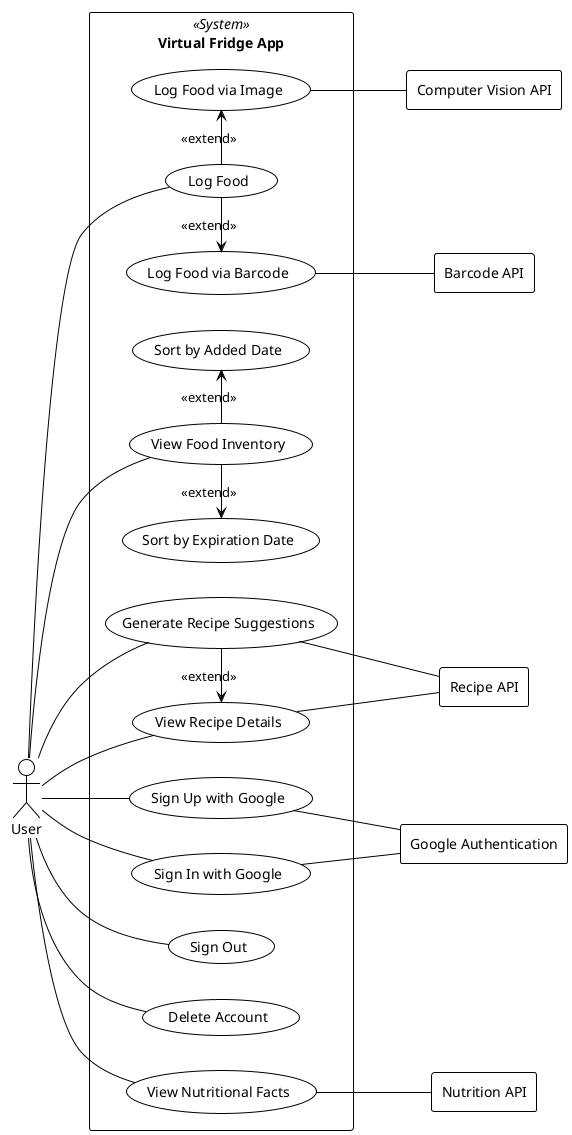 @startuml
!theme plain
left to right direction

actor User

rectangle "Virtual Fridge App" << System >> {
  ' ==== Authentication ====
  usecase signUp as "Sign Up with Google"
  usecase signIn as "Sign In with Google"
  usecase signOut as "Sign Out"
  usecase deleteAccount as "Delete Account"

  ' ==== Logging Food ====
  usecase logFood as "Log Food"
  usecase logBarcode as "Log Food via Barcode"
  usecase logImage as "Log Food via Image"
'   usecase logList as "Log Food via Pre-Made List"

  ' ==== Viewing Food ====
  usecase viewInventory as "View Food Inventory"
  usecase sortExp as "Sort by Expiration Date"
  usecase sortAdded as "Sort by Added Date"

  ' ==== Recipes & Nutrition ====
  usecase genRecipes as "Generate Recipe Suggestions"
  usecase viewRecipe as "View Recipe Details"
  usecase viewNutrition as "View Nutritional Facts"

  ' ==== Relationships (moved to right side) ====
  logFood -left-> logBarcode : <<extend>>
  logFood -right-> logImage : <<extend>>

  viewInventory -left-> sortExp : <<extend>>
  viewInventory -right-> sortAdded : <<extend>>
  genRecipes -right-> viewRecipe : <<extend>>
}

' ==== External APIs (RHS) ====
rectangle googleAuth as "Google Authentication"
rectangle barcodeApi as "Barcode API"
rectangle recipeApi as "Recipe API"
rectangle nutritionApi as "Nutrition API"
rectangle ComputerVisionAPI as "Computer Vision API"


' ==== User connections ====
User -- signUp
User -- signIn
User -- signOut
User -- deleteAccount
User -- logFood
User -- viewInventory
User -- genRecipes
User -- viewRecipe
User -- viewNutrition

' ==== API connections ====
signUp -- googleAuth
signIn -- googleAuth
logBarcode -- barcodeApi
genRecipes -- recipeApi
viewRecipe -- recipeApi
viewNutrition -- nutritionApi
logImage -- ComputerVisionAPI

@enduml
